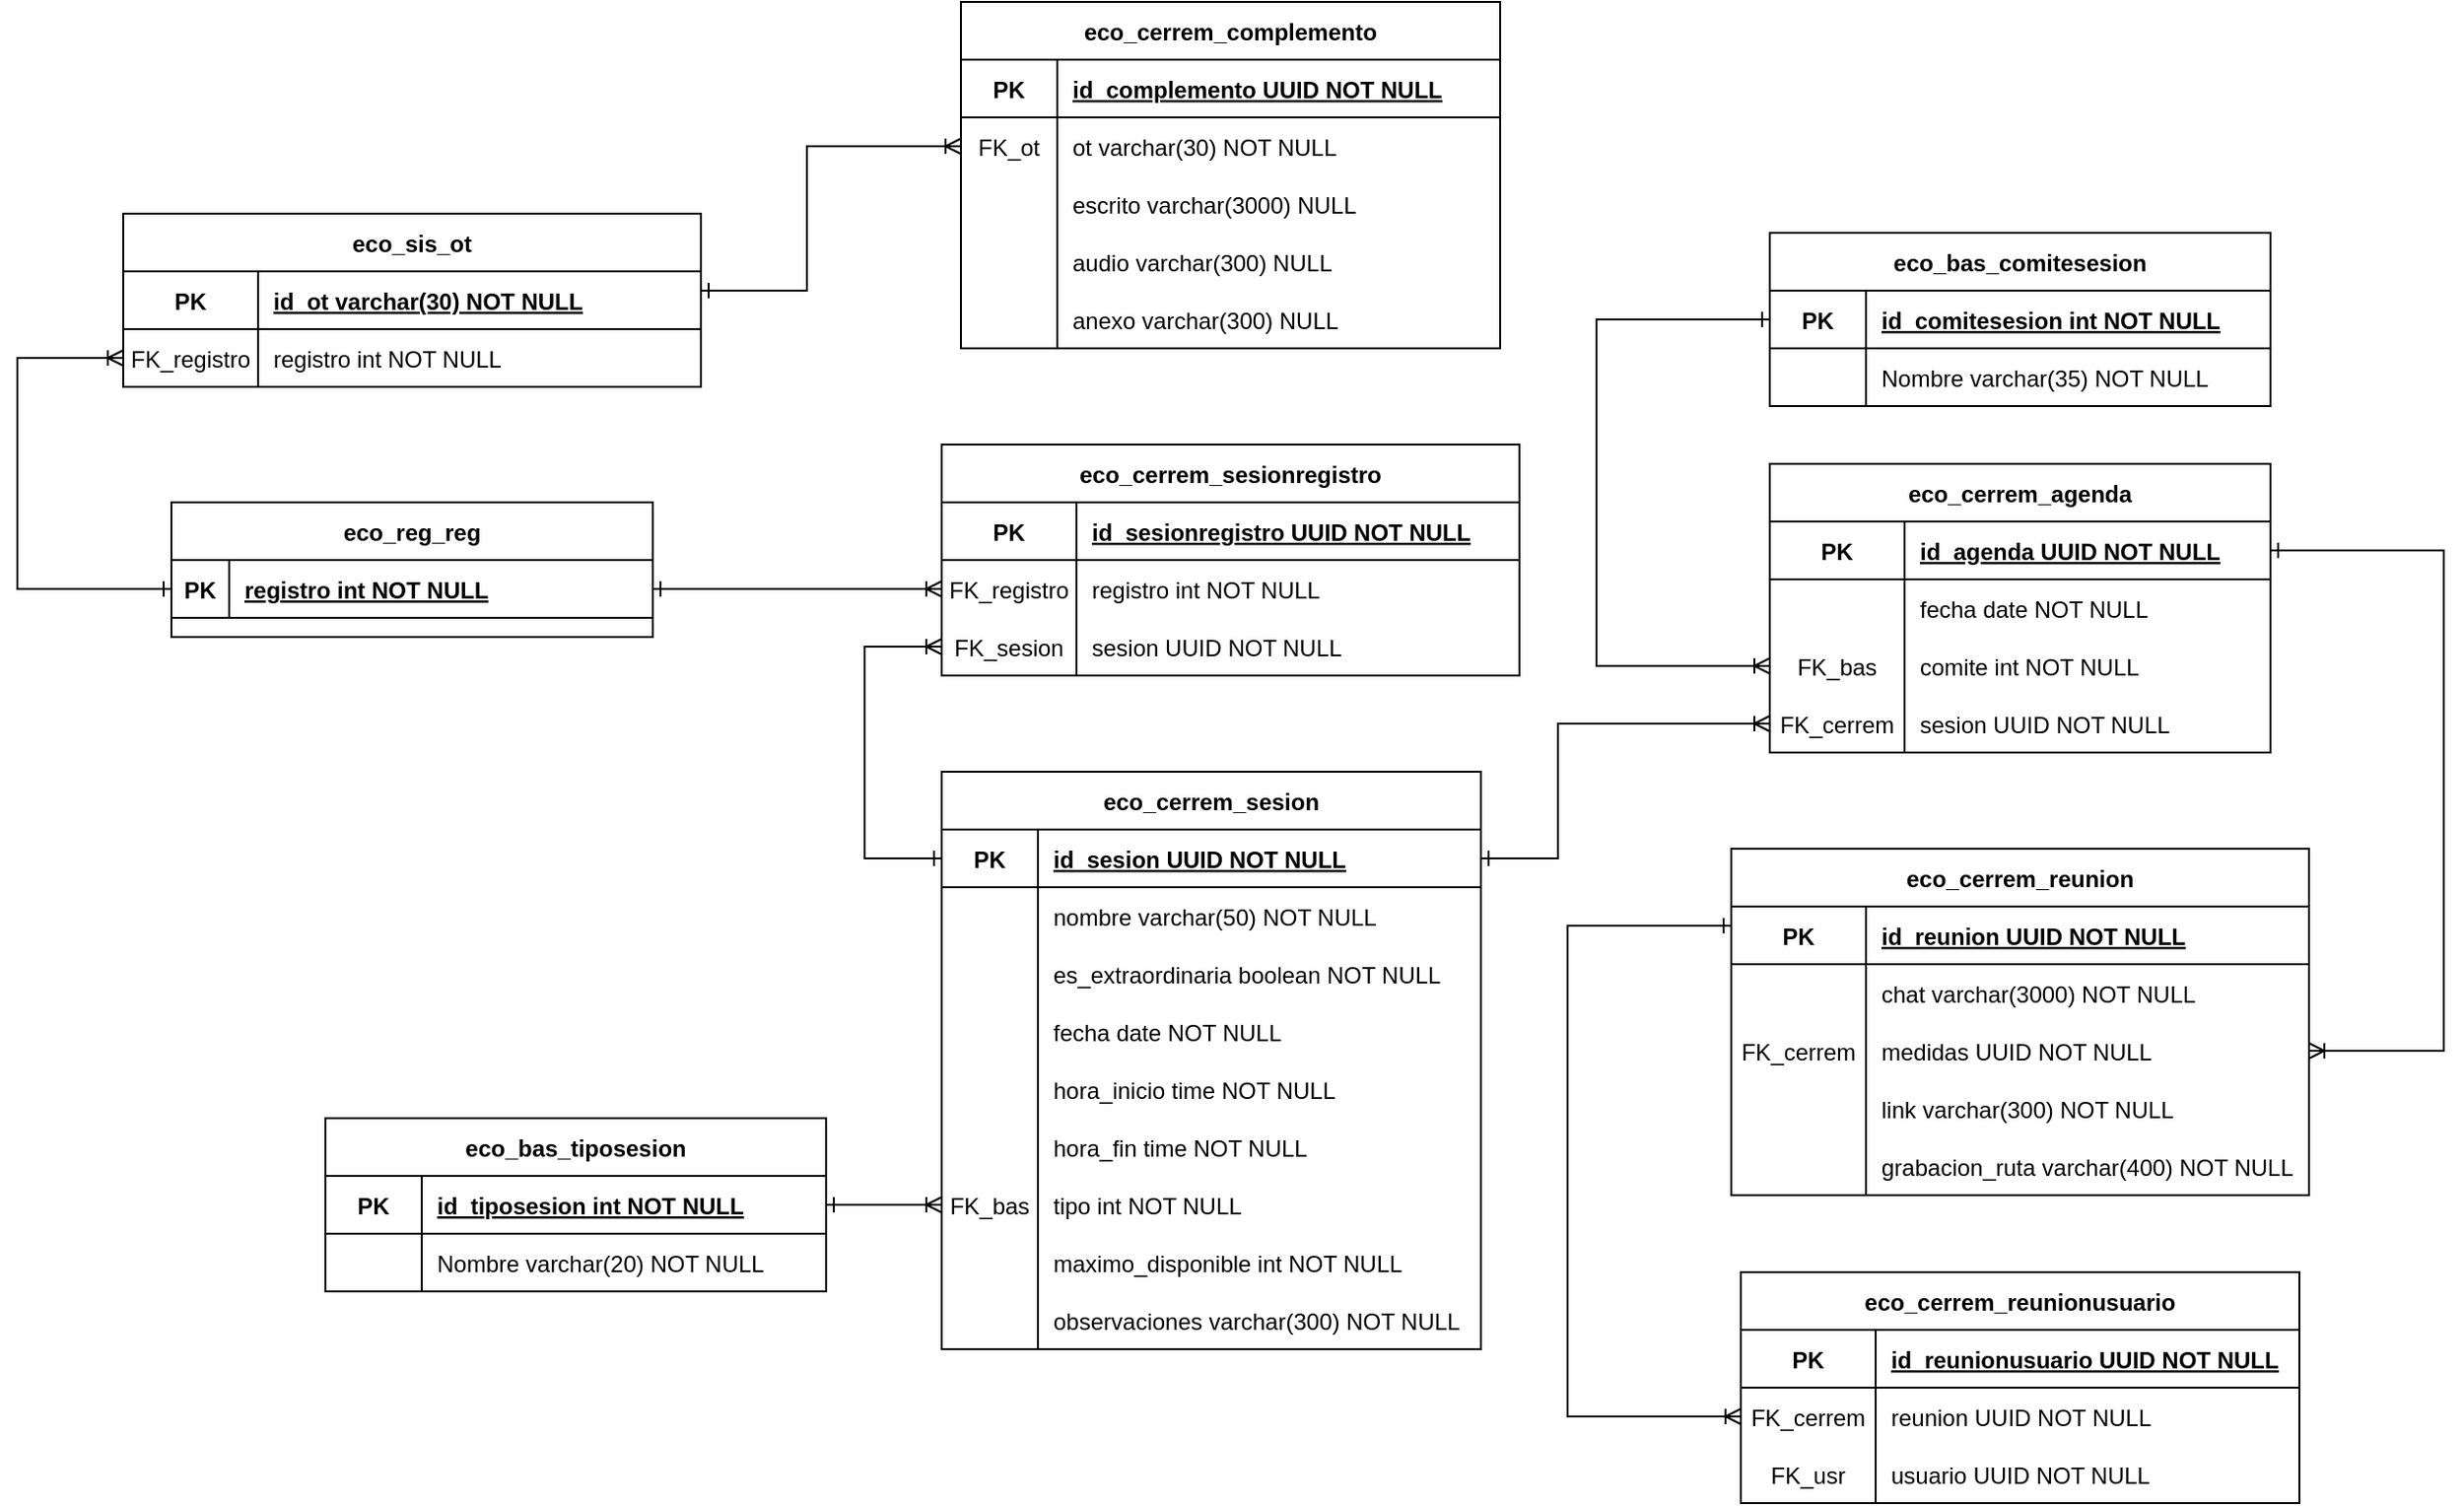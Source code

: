 <mxfile version="26.1.1">
  <diagram id="R2lEEEUBdFMjLlhIrx00" name="Page-1">
    <mxGraphModel dx="2784" dy="1462" grid="1" gridSize="10" guides="1" tooltips="1" connect="1" arrows="1" fold="1" page="1" pageScale="1" pageWidth="2500" pageHeight="2500" math="0" shadow="0" extFonts="Permanent Marker^https://fonts.googleapis.com/css?family=Permanent+Marker">
      <root>
        <mxCell id="0" />
        <mxCell id="1" parent="0" />
        <mxCell id="C-vyLk0tnHw3VtMMgP7b-2" value="eco_cerrem_sesionregistro" style="shape=table;startSize=30;container=1;collapsible=1;childLayout=tableLayout;fixedRows=1;rowLines=0;fontStyle=1;align=center;resizeLast=1;" parent="1" vertex="1">
          <mxGeometry x="1170" y="520" width="300" height="120" as="geometry" />
        </mxCell>
        <mxCell id="C-vyLk0tnHw3VtMMgP7b-3" value="" style="shape=partialRectangle;collapsible=0;dropTarget=0;pointerEvents=0;fillColor=none;points=[[0,0.5],[1,0.5]];portConstraint=eastwest;top=0;left=0;right=0;bottom=1;" parent="C-vyLk0tnHw3VtMMgP7b-2" vertex="1">
          <mxGeometry y="30" width="300" height="30" as="geometry" />
        </mxCell>
        <mxCell id="C-vyLk0tnHw3VtMMgP7b-4" value="PK" style="shape=partialRectangle;overflow=hidden;connectable=0;fillColor=none;top=0;left=0;bottom=0;right=0;fontStyle=1;" parent="C-vyLk0tnHw3VtMMgP7b-3" vertex="1">
          <mxGeometry width="70" height="30" as="geometry">
            <mxRectangle width="70" height="30" as="alternateBounds" />
          </mxGeometry>
        </mxCell>
        <mxCell id="C-vyLk0tnHw3VtMMgP7b-5" value="id_sesionregistro UUID NOT NULL " style="shape=partialRectangle;overflow=hidden;connectable=0;fillColor=none;top=0;left=0;bottom=0;right=0;align=left;spacingLeft=6;fontStyle=5;" parent="C-vyLk0tnHw3VtMMgP7b-3" vertex="1">
          <mxGeometry x="70" width="230" height="30" as="geometry">
            <mxRectangle width="230" height="30" as="alternateBounds" />
          </mxGeometry>
        </mxCell>
        <mxCell id="C-vyLk0tnHw3VtMMgP7b-6" value="" style="shape=partialRectangle;collapsible=0;dropTarget=0;pointerEvents=0;fillColor=none;points=[[0,0.5],[1,0.5]];portConstraint=eastwest;top=0;left=0;right=0;bottom=0;" parent="C-vyLk0tnHw3VtMMgP7b-2" vertex="1">
          <mxGeometry y="60" width="300" height="30" as="geometry" />
        </mxCell>
        <mxCell id="C-vyLk0tnHw3VtMMgP7b-7" value="FK_registro" style="shape=partialRectangle;overflow=hidden;connectable=0;fillColor=none;top=0;left=0;bottom=0;right=0;" parent="C-vyLk0tnHw3VtMMgP7b-6" vertex="1">
          <mxGeometry width="70" height="30" as="geometry">
            <mxRectangle width="70" height="30" as="alternateBounds" />
          </mxGeometry>
        </mxCell>
        <mxCell id="C-vyLk0tnHw3VtMMgP7b-8" value="registro int NOT NULL" style="shape=partialRectangle;overflow=hidden;connectable=0;fillColor=none;top=0;left=0;bottom=0;right=0;align=left;spacingLeft=6;" parent="C-vyLk0tnHw3VtMMgP7b-6" vertex="1">
          <mxGeometry x="70" width="230" height="30" as="geometry">
            <mxRectangle width="230" height="30" as="alternateBounds" />
          </mxGeometry>
        </mxCell>
        <mxCell id="C-vyLk0tnHw3VtMMgP7b-9" value="" style="shape=partialRectangle;collapsible=0;dropTarget=0;pointerEvents=0;fillColor=none;points=[[0,0.5],[1,0.5]];portConstraint=eastwest;top=0;left=0;right=0;bottom=0;" parent="C-vyLk0tnHw3VtMMgP7b-2" vertex="1">
          <mxGeometry y="90" width="300" height="30" as="geometry" />
        </mxCell>
        <mxCell id="C-vyLk0tnHw3VtMMgP7b-10" value="FK_sesion" style="shape=partialRectangle;overflow=hidden;connectable=0;fillColor=none;top=0;left=0;bottom=0;right=0;" parent="C-vyLk0tnHw3VtMMgP7b-9" vertex="1">
          <mxGeometry width="70" height="30" as="geometry">
            <mxRectangle width="70" height="30" as="alternateBounds" />
          </mxGeometry>
        </mxCell>
        <mxCell id="C-vyLk0tnHw3VtMMgP7b-11" value="sesion UUID NOT NULL" style="shape=partialRectangle;overflow=hidden;connectable=0;fillColor=none;top=0;left=0;bottom=0;right=0;align=left;spacingLeft=6;" parent="C-vyLk0tnHw3VtMMgP7b-9" vertex="1">
          <mxGeometry x="70" width="230" height="30" as="geometry">
            <mxRectangle width="230" height="30" as="alternateBounds" />
          </mxGeometry>
        </mxCell>
        <mxCell id="C-vyLk0tnHw3VtMMgP7b-13" value="eco_cerrem_sesion" style="shape=table;startSize=30;container=1;collapsible=1;childLayout=tableLayout;fixedRows=1;rowLines=0;fontStyle=1;align=center;resizeLast=1;" parent="1" vertex="1">
          <mxGeometry x="1170" y="690" width="280" height="300" as="geometry" />
        </mxCell>
        <mxCell id="C-vyLk0tnHw3VtMMgP7b-14" value="" style="shape=partialRectangle;collapsible=0;dropTarget=0;pointerEvents=0;fillColor=none;points=[[0,0.5],[1,0.5]];portConstraint=eastwest;top=0;left=0;right=0;bottom=1;" parent="C-vyLk0tnHw3VtMMgP7b-13" vertex="1">
          <mxGeometry y="30" width="280" height="30" as="geometry" />
        </mxCell>
        <mxCell id="C-vyLk0tnHw3VtMMgP7b-15" value="PK" style="shape=partialRectangle;overflow=hidden;connectable=0;fillColor=none;top=0;left=0;bottom=0;right=0;fontStyle=1;" parent="C-vyLk0tnHw3VtMMgP7b-14" vertex="1">
          <mxGeometry width="50" height="30" as="geometry">
            <mxRectangle width="50" height="30" as="alternateBounds" />
          </mxGeometry>
        </mxCell>
        <mxCell id="C-vyLk0tnHw3VtMMgP7b-16" value="id_sesion UUID NOT NULL " style="shape=partialRectangle;overflow=hidden;connectable=0;fillColor=none;top=0;left=0;bottom=0;right=0;align=left;spacingLeft=6;fontStyle=5;" parent="C-vyLk0tnHw3VtMMgP7b-14" vertex="1">
          <mxGeometry x="50" width="230" height="30" as="geometry">
            <mxRectangle width="230" height="30" as="alternateBounds" />
          </mxGeometry>
        </mxCell>
        <mxCell id="C-vyLk0tnHw3VtMMgP7b-17" value="" style="shape=partialRectangle;collapsible=0;dropTarget=0;pointerEvents=0;fillColor=none;points=[[0,0.5],[1,0.5]];portConstraint=eastwest;top=0;left=0;right=0;bottom=0;" parent="C-vyLk0tnHw3VtMMgP7b-13" vertex="1">
          <mxGeometry y="60" width="280" height="30" as="geometry" />
        </mxCell>
        <mxCell id="C-vyLk0tnHw3VtMMgP7b-18" value="" style="shape=partialRectangle;overflow=hidden;connectable=0;fillColor=none;top=0;left=0;bottom=0;right=0;" parent="C-vyLk0tnHw3VtMMgP7b-17" vertex="1">
          <mxGeometry width="50" height="30" as="geometry">
            <mxRectangle width="50" height="30" as="alternateBounds" />
          </mxGeometry>
        </mxCell>
        <mxCell id="C-vyLk0tnHw3VtMMgP7b-19" value="nombre varchar(50) NOT NULL" style="shape=partialRectangle;overflow=hidden;connectable=0;fillColor=none;top=0;left=0;bottom=0;right=0;align=left;spacingLeft=6;" parent="C-vyLk0tnHw3VtMMgP7b-17" vertex="1">
          <mxGeometry x="50" width="230" height="30" as="geometry">
            <mxRectangle width="230" height="30" as="alternateBounds" />
          </mxGeometry>
        </mxCell>
        <mxCell id="C-vyLk0tnHw3VtMMgP7b-20" value="" style="shape=partialRectangle;collapsible=0;dropTarget=0;pointerEvents=0;fillColor=none;points=[[0,0.5],[1,0.5]];portConstraint=eastwest;top=0;left=0;right=0;bottom=0;" parent="C-vyLk0tnHw3VtMMgP7b-13" vertex="1">
          <mxGeometry y="90" width="280" height="30" as="geometry" />
        </mxCell>
        <mxCell id="C-vyLk0tnHw3VtMMgP7b-21" value="" style="shape=partialRectangle;overflow=hidden;connectable=0;fillColor=none;top=0;left=0;bottom=0;right=0;" parent="C-vyLk0tnHw3VtMMgP7b-20" vertex="1">
          <mxGeometry width="50" height="30" as="geometry">
            <mxRectangle width="50" height="30" as="alternateBounds" />
          </mxGeometry>
        </mxCell>
        <mxCell id="C-vyLk0tnHw3VtMMgP7b-22" value="es_extraordinaria boolean NOT NULL" style="shape=partialRectangle;overflow=hidden;connectable=0;fillColor=none;top=0;left=0;bottom=0;right=0;align=left;spacingLeft=6;" parent="C-vyLk0tnHw3VtMMgP7b-20" vertex="1">
          <mxGeometry x="50" width="230" height="30" as="geometry">
            <mxRectangle width="230" height="30" as="alternateBounds" />
          </mxGeometry>
        </mxCell>
        <mxCell id="lLnihRqej7O0vPs2el5Y-6" value="" style="shape=partialRectangle;collapsible=0;dropTarget=0;pointerEvents=0;fillColor=none;points=[[0,0.5],[1,0.5]];portConstraint=eastwest;top=0;left=0;right=0;bottom=0;" parent="C-vyLk0tnHw3VtMMgP7b-13" vertex="1">
          <mxGeometry y="120" width="280" height="30" as="geometry" />
        </mxCell>
        <mxCell id="lLnihRqej7O0vPs2el5Y-7" value="" style="shape=partialRectangle;overflow=hidden;connectable=0;fillColor=none;top=0;left=0;bottom=0;right=0;" parent="lLnihRqej7O0vPs2el5Y-6" vertex="1">
          <mxGeometry width="50" height="30" as="geometry">
            <mxRectangle width="50" height="30" as="alternateBounds" />
          </mxGeometry>
        </mxCell>
        <mxCell id="lLnihRqej7O0vPs2el5Y-8" value="fecha date NOT NULL" style="shape=partialRectangle;overflow=hidden;connectable=0;fillColor=none;top=0;left=0;bottom=0;right=0;align=left;spacingLeft=6;" parent="lLnihRqej7O0vPs2el5Y-6" vertex="1">
          <mxGeometry x="50" width="230" height="30" as="geometry">
            <mxRectangle width="230" height="30" as="alternateBounds" />
          </mxGeometry>
        </mxCell>
        <mxCell id="lLnihRqej7O0vPs2el5Y-9" value="" style="shape=partialRectangle;collapsible=0;dropTarget=0;pointerEvents=0;fillColor=none;points=[[0,0.5],[1,0.5]];portConstraint=eastwest;top=0;left=0;right=0;bottom=0;" parent="C-vyLk0tnHw3VtMMgP7b-13" vertex="1">
          <mxGeometry y="150" width="280" height="30" as="geometry" />
        </mxCell>
        <mxCell id="lLnihRqej7O0vPs2el5Y-10" value="" style="shape=partialRectangle;overflow=hidden;connectable=0;fillColor=none;top=0;left=0;bottom=0;right=0;" parent="lLnihRqej7O0vPs2el5Y-9" vertex="1">
          <mxGeometry width="50" height="30" as="geometry">
            <mxRectangle width="50" height="30" as="alternateBounds" />
          </mxGeometry>
        </mxCell>
        <mxCell id="lLnihRqej7O0vPs2el5Y-11" value="hora_inicio time NOT NULL" style="shape=partialRectangle;overflow=hidden;connectable=0;fillColor=none;top=0;left=0;bottom=0;right=0;align=left;spacingLeft=6;" parent="lLnihRqej7O0vPs2el5Y-9" vertex="1">
          <mxGeometry x="50" width="230" height="30" as="geometry">
            <mxRectangle width="230" height="30" as="alternateBounds" />
          </mxGeometry>
        </mxCell>
        <mxCell id="lLnihRqej7O0vPs2el5Y-12" value="" style="shape=partialRectangle;collapsible=0;dropTarget=0;pointerEvents=0;fillColor=none;points=[[0,0.5],[1,0.5]];portConstraint=eastwest;top=0;left=0;right=0;bottom=0;" parent="C-vyLk0tnHw3VtMMgP7b-13" vertex="1">
          <mxGeometry y="180" width="280" height="30" as="geometry" />
        </mxCell>
        <mxCell id="lLnihRqej7O0vPs2el5Y-13" value="" style="shape=partialRectangle;overflow=hidden;connectable=0;fillColor=none;top=0;left=0;bottom=0;right=0;" parent="lLnihRqej7O0vPs2el5Y-12" vertex="1">
          <mxGeometry width="50" height="30" as="geometry">
            <mxRectangle width="50" height="30" as="alternateBounds" />
          </mxGeometry>
        </mxCell>
        <mxCell id="lLnihRqej7O0vPs2el5Y-14" value="hora_fin time NOT NULL" style="shape=partialRectangle;overflow=hidden;connectable=0;fillColor=none;top=0;left=0;bottom=0;right=0;align=left;spacingLeft=6;" parent="lLnihRqej7O0vPs2el5Y-12" vertex="1">
          <mxGeometry x="50" width="230" height="30" as="geometry">
            <mxRectangle width="230" height="30" as="alternateBounds" />
          </mxGeometry>
        </mxCell>
        <mxCell id="lLnihRqej7O0vPs2el5Y-18" value="" style="shape=partialRectangle;collapsible=0;dropTarget=0;pointerEvents=0;fillColor=none;points=[[0,0.5],[1,0.5]];portConstraint=eastwest;top=0;left=0;right=0;bottom=0;" parent="C-vyLk0tnHw3VtMMgP7b-13" vertex="1">
          <mxGeometry y="210" width="280" height="30" as="geometry" />
        </mxCell>
        <mxCell id="lLnihRqej7O0vPs2el5Y-19" value="FK_bas" style="shape=partialRectangle;overflow=hidden;connectable=0;fillColor=none;top=0;left=0;bottom=0;right=0;" parent="lLnihRqej7O0vPs2el5Y-18" vertex="1">
          <mxGeometry width="50" height="30" as="geometry">
            <mxRectangle width="50" height="30" as="alternateBounds" />
          </mxGeometry>
        </mxCell>
        <mxCell id="lLnihRqej7O0vPs2el5Y-20" value="tipo int NOT NULL" style="shape=partialRectangle;overflow=hidden;connectable=0;fillColor=none;top=0;left=0;bottom=0;right=0;align=left;spacingLeft=6;" parent="lLnihRqej7O0vPs2el5Y-18" vertex="1">
          <mxGeometry x="50" width="230" height="30" as="geometry">
            <mxRectangle width="230" height="30" as="alternateBounds" />
          </mxGeometry>
        </mxCell>
        <mxCell id="lLnihRqej7O0vPs2el5Y-21" value="" style="shape=partialRectangle;collapsible=0;dropTarget=0;pointerEvents=0;fillColor=none;points=[[0,0.5],[1,0.5]];portConstraint=eastwest;top=0;left=0;right=0;bottom=0;" parent="C-vyLk0tnHw3VtMMgP7b-13" vertex="1">
          <mxGeometry y="240" width="280" height="30" as="geometry" />
        </mxCell>
        <mxCell id="lLnihRqej7O0vPs2el5Y-22" value="" style="shape=partialRectangle;overflow=hidden;connectable=0;fillColor=none;top=0;left=0;bottom=0;right=0;" parent="lLnihRqej7O0vPs2el5Y-21" vertex="1">
          <mxGeometry width="50" height="30" as="geometry">
            <mxRectangle width="50" height="30" as="alternateBounds" />
          </mxGeometry>
        </mxCell>
        <mxCell id="lLnihRqej7O0vPs2el5Y-23" value="maximo_disponible int NOT NULL" style="shape=partialRectangle;overflow=hidden;connectable=0;fillColor=none;top=0;left=0;bottom=0;right=0;align=left;spacingLeft=6;" parent="lLnihRqej7O0vPs2el5Y-21" vertex="1">
          <mxGeometry x="50" width="230" height="30" as="geometry">
            <mxRectangle width="230" height="30" as="alternateBounds" />
          </mxGeometry>
        </mxCell>
        <mxCell id="lLnihRqej7O0vPs2el5Y-24" value="" style="shape=partialRectangle;collapsible=0;dropTarget=0;pointerEvents=0;fillColor=none;points=[[0,0.5],[1,0.5]];portConstraint=eastwest;top=0;left=0;right=0;bottom=0;" parent="C-vyLk0tnHw3VtMMgP7b-13" vertex="1">
          <mxGeometry y="270" width="280" height="30" as="geometry" />
        </mxCell>
        <mxCell id="lLnihRqej7O0vPs2el5Y-25" value="" style="shape=partialRectangle;overflow=hidden;connectable=0;fillColor=none;top=0;left=0;bottom=0;right=0;" parent="lLnihRqej7O0vPs2el5Y-24" vertex="1">
          <mxGeometry width="50" height="30" as="geometry">
            <mxRectangle width="50" height="30" as="alternateBounds" />
          </mxGeometry>
        </mxCell>
        <mxCell id="lLnihRqej7O0vPs2el5Y-26" value="observaciones varchar(300) NOT NULL" style="shape=partialRectangle;overflow=hidden;connectable=0;fillColor=none;top=0;left=0;bottom=0;right=0;align=left;spacingLeft=6;" parent="lLnihRqej7O0vPs2el5Y-24" vertex="1">
          <mxGeometry x="50" width="230" height="30" as="geometry">
            <mxRectangle width="230" height="30" as="alternateBounds" />
          </mxGeometry>
        </mxCell>
        <mxCell id="C-vyLk0tnHw3VtMMgP7b-23" value="eco_reg_reg" style="shape=table;startSize=30;container=1;collapsible=1;childLayout=tableLayout;fixedRows=1;rowLines=0;fontStyle=1;align=center;resizeLast=1;" parent="1" vertex="1">
          <mxGeometry x="770" y="550" width="250" height="70" as="geometry" />
        </mxCell>
        <mxCell id="C-vyLk0tnHw3VtMMgP7b-24" value="" style="shape=partialRectangle;collapsible=0;dropTarget=0;pointerEvents=0;fillColor=none;points=[[0,0.5],[1,0.5]];portConstraint=eastwest;top=0;left=0;right=0;bottom=1;" parent="C-vyLk0tnHw3VtMMgP7b-23" vertex="1">
          <mxGeometry y="30" width="250" height="30" as="geometry" />
        </mxCell>
        <mxCell id="C-vyLk0tnHw3VtMMgP7b-25" value="PK" style="shape=partialRectangle;overflow=hidden;connectable=0;fillColor=none;top=0;left=0;bottom=0;right=0;fontStyle=1;" parent="C-vyLk0tnHw3VtMMgP7b-24" vertex="1">
          <mxGeometry width="30" height="30" as="geometry">
            <mxRectangle width="30" height="30" as="alternateBounds" />
          </mxGeometry>
        </mxCell>
        <mxCell id="C-vyLk0tnHw3VtMMgP7b-26" value="registro int NOT NULL " style="shape=partialRectangle;overflow=hidden;connectable=0;fillColor=none;top=0;left=0;bottom=0;right=0;align=left;spacingLeft=6;fontStyle=5;" parent="C-vyLk0tnHw3VtMMgP7b-24" vertex="1">
          <mxGeometry x="30" width="220" height="30" as="geometry">
            <mxRectangle width="220" height="30" as="alternateBounds" />
          </mxGeometry>
        </mxCell>
        <mxCell id="lLnihRqej7O0vPs2el5Y-1" style="rounded=0;orthogonalLoop=1;jettySize=auto;html=1;exitX=1;exitY=0.5;exitDx=0;exitDy=0;endArrow=ERoneToMany;endFill=0;startArrow=ERone;startFill=0;edgeStyle=orthogonalEdgeStyle;elbow=vertical;" parent="1" source="C-vyLk0tnHw3VtMMgP7b-24" target="C-vyLk0tnHw3VtMMgP7b-6" edge="1">
          <mxGeometry relative="1" as="geometry" />
        </mxCell>
        <mxCell id="lLnihRqej7O0vPs2el5Y-5" style="rounded=0;orthogonalLoop=1;jettySize=auto;html=1;endArrow=ERoneToMany;endFill=0;startArrow=ERone;startFill=0;edgeStyle=orthogonalEdgeStyle;elbow=vertical;" parent="1" source="C-vyLk0tnHw3VtMMgP7b-14" target="C-vyLk0tnHw3VtMMgP7b-9" edge="1">
          <mxGeometry relative="1" as="geometry">
            <mxPoint x="1000" y="680" as="sourcePoint" />
            <mxPoint x="1150" y="660" as="targetPoint" />
            <Array as="points">
              <mxPoint x="1130" y="735" />
              <mxPoint x="1130" y="625" />
            </Array>
          </mxGeometry>
        </mxCell>
        <mxCell id="lLnihRqej7O0vPs2el5Y-27" value="eco_bas_tiposesion" style="shape=table;startSize=30;container=1;collapsible=1;childLayout=tableLayout;fixedRows=1;rowLines=0;fontStyle=1;align=center;resizeLast=1;" parent="1" vertex="1">
          <mxGeometry x="850" y="870" width="260" height="90" as="geometry" />
        </mxCell>
        <mxCell id="lLnihRqej7O0vPs2el5Y-28" value="" style="shape=partialRectangle;collapsible=0;dropTarget=0;pointerEvents=0;fillColor=none;points=[[0,0.5],[1,0.5]];portConstraint=eastwest;top=0;left=0;right=0;bottom=1;" parent="lLnihRqej7O0vPs2el5Y-27" vertex="1">
          <mxGeometry y="30" width="260" height="30" as="geometry" />
        </mxCell>
        <mxCell id="lLnihRqej7O0vPs2el5Y-29" value="PK" style="shape=partialRectangle;overflow=hidden;connectable=0;fillColor=none;top=0;left=0;bottom=0;right=0;fontStyle=1;" parent="lLnihRqej7O0vPs2el5Y-28" vertex="1">
          <mxGeometry width="50" height="30" as="geometry">
            <mxRectangle width="50" height="30" as="alternateBounds" />
          </mxGeometry>
        </mxCell>
        <mxCell id="lLnihRqej7O0vPs2el5Y-30" value="id_tiposesion int NOT NULL " style="shape=partialRectangle;overflow=hidden;connectable=0;fillColor=none;top=0;left=0;bottom=0;right=0;align=left;spacingLeft=6;fontStyle=5;" parent="lLnihRqej7O0vPs2el5Y-28" vertex="1">
          <mxGeometry x="50" width="210" height="30" as="geometry">
            <mxRectangle width="210" height="30" as="alternateBounds" />
          </mxGeometry>
        </mxCell>
        <mxCell id="lLnihRqej7O0vPs2el5Y-31" value="" style="shape=partialRectangle;collapsible=0;dropTarget=0;pointerEvents=0;fillColor=none;points=[[0,0.5],[1,0.5]];portConstraint=eastwest;top=0;left=0;right=0;bottom=0;" parent="lLnihRqej7O0vPs2el5Y-27" vertex="1">
          <mxGeometry y="60" width="260" height="30" as="geometry" />
        </mxCell>
        <mxCell id="lLnihRqej7O0vPs2el5Y-32" value="" style="shape=partialRectangle;overflow=hidden;connectable=0;fillColor=none;top=0;left=0;bottom=0;right=0;" parent="lLnihRqej7O0vPs2el5Y-31" vertex="1">
          <mxGeometry width="50" height="30" as="geometry">
            <mxRectangle width="50" height="30" as="alternateBounds" />
          </mxGeometry>
        </mxCell>
        <mxCell id="lLnihRqej7O0vPs2el5Y-33" value="Nombre varchar(20) NOT NULL" style="shape=partialRectangle;overflow=hidden;connectable=0;fillColor=none;top=0;left=0;bottom=0;right=0;align=left;spacingLeft=6;" parent="lLnihRqej7O0vPs2el5Y-31" vertex="1">
          <mxGeometry x="50" width="210" height="30" as="geometry">
            <mxRectangle width="210" height="30" as="alternateBounds" />
          </mxGeometry>
        </mxCell>
        <mxCell id="lLnihRqej7O0vPs2el5Y-37" style="rounded=0;orthogonalLoop=1;jettySize=auto;html=1;endArrow=ERoneToMany;endFill=0;startArrow=ERone;startFill=0;edgeStyle=orthogonalEdgeStyle;elbow=vertical;" parent="1" source="lLnihRqej7O0vPs2el5Y-28" target="lLnihRqej7O0vPs2el5Y-18" edge="1">
          <mxGeometry relative="1" as="geometry">
            <mxPoint x="1000" y="780" as="sourcePoint" />
            <mxPoint x="1160" y="690" as="targetPoint" />
          </mxGeometry>
        </mxCell>
        <mxCell id="lLnihRqej7O0vPs2el5Y-41" value="eco_bas_comitesesion" style="shape=table;startSize=30;container=1;collapsible=1;childLayout=tableLayout;fixedRows=1;rowLines=0;fontStyle=1;align=center;resizeLast=1;" parent="1" vertex="1">
          <mxGeometry x="1600" y="410" width="260" height="90" as="geometry" />
        </mxCell>
        <mxCell id="lLnihRqej7O0vPs2el5Y-42" value="" style="shape=partialRectangle;collapsible=0;dropTarget=0;pointerEvents=0;fillColor=none;points=[[0,0.5],[1,0.5]];portConstraint=eastwest;top=0;left=0;right=0;bottom=1;" parent="lLnihRqej7O0vPs2el5Y-41" vertex="1">
          <mxGeometry y="30" width="260" height="30" as="geometry" />
        </mxCell>
        <mxCell id="lLnihRqej7O0vPs2el5Y-43" value="PK" style="shape=partialRectangle;overflow=hidden;connectable=0;fillColor=none;top=0;left=0;bottom=0;right=0;fontStyle=1;" parent="lLnihRqej7O0vPs2el5Y-42" vertex="1">
          <mxGeometry width="50" height="30" as="geometry">
            <mxRectangle width="50" height="30" as="alternateBounds" />
          </mxGeometry>
        </mxCell>
        <mxCell id="lLnihRqej7O0vPs2el5Y-44" value="id_comitesesion int NOT NULL " style="shape=partialRectangle;overflow=hidden;connectable=0;fillColor=none;top=0;left=0;bottom=0;right=0;align=left;spacingLeft=6;fontStyle=5;" parent="lLnihRqej7O0vPs2el5Y-42" vertex="1">
          <mxGeometry x="50" width="210" height="30" as="geometry">
            <mxRectangle width="210" height="30" as="alternateBounds" />
          </mxGeometry>
        </mxCell>
        <mxCell id="lLnihRqej7O0vPs2el5Y-45" value="" style="shape=partialRectangle;collapsible=0;dropTarget=0;pointerEvents=0;fillColor=none;points=[[0,0.5],[1,0.5]];portConstraint=eastwest;top=0;left=0;right=0;bottom=0;" parent="lLnihRqej7O0vPs2el5Y-41" vertex="1">
          <mxGeometry y="60" width="260" height="30" as="geometry" />
        </mxCell>
        <mxCell id="lLnihRqej7O0vPs2el5Y-46" value="" style="shape=partialRectangle;overflow=hidden;connectable=0;fillColor=none;top=0;left=0;bottom=0;right=0;" parent="lLnihRqej7O0vPs2el5Y-45" vertex="1">
          <mxGeometry width="50" height="30" as="geometry">
            <mxRectangle width="50" height="30" as="alternateBounds" />
          </mxGeometry>
        </mxCell>
        <mxCell id="lLnihRqej7O0vPs2el5Y-47" value="Nombre varchar(35) NOT NULL" style="shape=partialRectangle;overflow=hidden;connectable=0;fillColor=none;top=0;left=0;bottom=0;right=0;align=left;spacingLeft=6;" parent="lLnihRqej7O0vPs2el5Y-45" vertex="1">
          <mxGeometry x="50" width="210" height="30" as="geometry">
            <mxRectangle width="210" height="30" as="alternateBounds" />
          </mxGeometry>
        </mxCell>
        <mxCell id="lLnihRqej7O0vPs2el5Y-48" style="rounded=0;orthogonalLoop=1;jettySize=auto;html=1;endArrow=ERoneToMany;endFill=0;startArrow=ERone;startFill=0;edgeStyle=orthogonalEdgeStyle;elbow=vertical;" parent="1" source="lLnihRqej7O0vPs2el5Y-42" target="lLnihRqej7O0vPs2el5Y-56" edge="1">
          <mxGeometry relative="1" as="geometry">
            <mxPoint x="1030" y="1000" as="sourcePoint" />
            <mxPoint x="1130" y="1005" as="targetPoint" />
            <Array as="points">
              <mxPoint x="1510" y="455" />
              <mxPoint x="1510" y="635" />
            </Array>
          </mxGeometry>
        </mxCell>
        <mxCell id="lLnihRqej7O0vPs2el5Y-49" value="eco_cerrem_agenda" style="shape=table;startSize=30;container=1;collapsible=1;childLayout=tableLayout;fixedRows=1;rowLines=0;fontStyle=1;align=center;resizeLast=1;" parent="1" vertex="1">
          <mxGeometry x="1600" y="530" width="260" height="150" as="geometry" />
        </mxCell>
        <mxCell id="lLnihRqej7O0vPs2el5Y-50" value="" style="shape=partialRectangle;collapsible=0;dropTarget=0;pointerEvents=0;fillColor=none;points=[[0,0.5],[1,0.5]];portConstraint=eastwest;top=0;left=0;right=0;bottom=1;" parent="lLnihRqej7O0vPs2el5Y-49" vertex="1">
          <mxGeometry y="30" width="260" height="30" as="geometry" />
        </mxCell>
        <mxCell id="lLnihRqej7O0vPs2el5Y-51" value="PK" style="shape=partialRectangle;overflow=hidden;connectable=0;fillColor=none;top=0;left=0;bottom=0;right=0;fontStyle=1;" parent="lLnihRqej7O0vPs2el5Y-50" vertex="1">
          <mxGeometry width="70" height="30" as="geometry">
            <mxRectangle width="70" height="30" as="alternateBounds" />
          </mxGeometry>
        </mxCell>
        <mxCell id="lLnihRqej7O0vPs2el5Y-52" value="id_agenda UUID NOT NULL " style="shape=partialRectangle;overflow=hidden;connectable=0;fillColor=none;top=0;left=0;bottom=0;right=0;align=left;spacingLeft=6;fontStyle=5;" parent="lLnihRqej7O0vPs2el5Y-50" vertex="1">
          <mxGeometry x="70" width="190" height="30" as="geometry">
            <mxRectangle width="190" height="30" as="alternateBounds" />
          </mxGeometry>
        </mxCell>
        <mxCell id="lLnihRqej7O0vPs2el5Y-53" value="" style="shape=partialRectangle;collapsible=0;dropTarget=0;pointerEvents=0;fillColor=none;points=[[0,0.5],[1,0.5]];portConstraint=eastwest;top=0;left=0;right=0;bottom=0;" parent="lLnihRqej7O0vPs2el5Y-49" vertex="1">
          <mxGeometry y="60" width="260" height="30" as="geometry" />
        </mxCell>
        <mxCell id="lLnihRqej7O0vPs2el5Y-54" value="" style="shape=partialRectangle;overflow=hidden;connectable=0;fillColor=none;top=0;left=0;bottom=0;right=0;" parent="lLnihRqej7O0vPs2el5Y-53" vertex="1">
          <mxGeometry width="70" height="30" as="geometry">
            <mxRectangle width="70" height="30" as="alternateBounds" />
          </mxGeometry>
        </mxCell>
        <mxCell id="lLnihRqej7O0vPs2el5Y-55" value="fecha date NOT NULL" style="shape=partialRectangle;overflow=hidden;connectable=0;fillColor=none;top=0;left=0;bottom=0;right=0;align=left;spacingLeft=6;" parent="lLnihRqej7O0vPs2el5Y-53" vertex="1">
          <mxGeometry x="70" width="190" height="30" as="geometry">
            <mxRectangle width="190" height="30" as="alternateBounds" />
          </mxGeometry>
        </mxCell>
        <mxCell id="lLnihRqej7O0vPs2el5Y-56" value="" style="shape=partialRectangle;collapsible=0;dropTarget=0;pointerEvents=0;fillColor=none;points=[[0,0.5],[1,0.5]];portConstraint=eastwest;top=0;left=0;right=0;bottom=0;" parent="lLnihRqej7O0vPs2el5Y-49" vertex="1">
          <mxGeometry y="90" width="260" height="30" as="geometry" />
        </mxCell>
        <mxCell id="lLnihRqej7O0vPs2el5Y-57" value="FK_bas" style="shape=partialRectangle;overflow=hidden;connectable=0;fillColor=none;top=0;left=0;bottom=0;right=0;" parent="lLnihRqej7O0vPs2el5Y-56" vertex="1">
          <mxGeometry width="70" height="30" as="geometry">
            <mxRectangle width="70" height="30" as="alternateBounds" />
          </mxGeometry>
        </mxCell>
        <mxCell id="lLnihRqej7O0vPs2el5Y-58" value="comite int NOT NULL" style="shape=partialRectangle;overflow=hidden;connectable=0;fillColor=none;top=0;left=0;bottom=0;right=0;align=left;spacingLeft=6;" parent="lLnihRqej7O0vPs2el5Y-56" vertex="1">
          <mxGeometry x="70" width="190" height="30" as="geometry">
            <mxRectangle width="190" height="30" as="alternateBounds" />
          </mxGeometry>
        </mxCell>
        <mxCell id="lLnihRqej7O0vPs2el5Y-62" value="" style="shape=partialRectangle;collapsible=0;dropTarget=0;pointerEvents=0;fillColor=none;points=[[0,0.5],[1,0.5]];portConstraint=eastwest;top=0;left=0;right=0;bottom=0;" parent="lLnihRqej7O0vPs2el5Y-49" vertex="1">
          <mxGeometry y="120" width="260" height="30" as="geometry" />
        </mxCell>
        <mxCell id="lLnihRqej7O0vPs2el5Y-63" value="FK_cerrem" style="shape=partialRectangle;overflow=hidden;connectable=0;fillColor=none;top=0;left=0;bottom=0;right=0;" parent="lLnihRqej7O0vPs2el5Y-62" vertex="1">
          <mxGeometry width="70" height="30" as="geometry">
            <mxRectangle width="70" height="30" as="alternateBounds" />
          </mxGeometry>
        </mxCell>
        <mxCell id="lLnihRqej7O0vPs2el5Y-64" value="sesion UUID NOT NULL" style="shape=partialRectangle;overflow=hidden;connectable=0;fillColor=none;top=0;left=0;bottom=0;right=0;align=left;spacingLeft=6;" parent="lLnihRqej7O0vPs2el5Y-62" vertex="1">
          <mxGeometry x="70" width="190" height="30" as="geometry">
            <mxRectangle width="190" height="30" as="alternateBounds" />
          </mxGeometry>
        </mxCell>
        <mxCell id="lLnihRqej7O0vPs2el5Y-65" style="rounded=0;orthogonalLoop=1;jettySize=auto;html=1;endArrow=ERoneToMany;endFill=0;startArrow=ERone;startFill=0;edgeStyle=orthogonalEdgeStyle;elbow=vertical;" parent="1" source="C-vyLk0tnHw3VtMMgP7b-14" target="lLnihRqej7O0vPs2el5Y-62" edge="1">
          <mxGeometry relative="1" as="geometry">
            <mxPoint x="1180" y="745" as="sourcePoint" />
            <mxPoint x="1180" y="635" as="targetPoint" />
            <Array as="points">
              <mxPoint x="1490" y="735" />
              <mxPoint x="1490" y="665" />
            </Array>
          </mxGeometry>
        </mxCell>
        <mxCell id="lLnihRqej7O0vPs2el5Y-66" value="eco_cerrem_reunionusuario" style="shape=table;startSize=30;container=1;collapsible=1;childLayout=tableLayout;fixedRows=1;rowLines=0;fontStyle=1;align=center;resizeLast=1;" parent="1" vertex="1">
          <mxGeometry x="1585" y="950" width="290" height="120" as="geometry" />
        </mxCell>
        <mxCell id="lLnihRqej7O0vPs2el5Y-67" value="" style="shape=partialRectangle;collapsible=0;dropTarget=0;pointerEvents=0;fillColor=none;points=[[0,0.5],[1,0.5]];portConstraint=eastwest;top=0;left=0;right=0;bottom=1;" parent="lLnihRqej7O0vPs2el5Y-66" vertex="1">
          <mxGeometry y="30" width="290" height="30" as="geometry" />
        </mxCell>
        <mxCell id="lLnihRqej7O0vPs2el5Y-68" value="PK" style="shape=partialRectangle;overflow=hidden;connectable=0;fillColor=none;top=0;left=0;bottom=0;right=0;fontStyle=1;" parent="lLnihRqej7O0vPs2el5Y-67" vertex="1">
          <mxGeometry width="70" height="30" as="geometry">
            <mxRectangle width="70" height="30" as="alternateBounds" />
          </mxGeometry>
        </mxCell>
        <mxCell id="lLnihRqej7O0vPs2el5Y-69" value="id_reunionusuario UUID NOT NULL " style="shape=partialRectangle;overflow=hidden;connectable=0;fillColor=none;top=0;left=0;bottom=0;right=0;align=left;spacingLeft=6;fontStyle=5;" parent="lLnihRqej7O0vPs2el5Y-67" vertex="1">
          <mxGeometry x="70" width="220" height="30" as="geometry">
            <mxRectangle width="220" height="30" as="alternateBounds" />
          </mxGeometry>
        </mxCell>
        <mxCell id="lLnihRqej7O0vPs2el5Y-70" value="" style="shape=partialRectangle;collapsible=0;dropTarget=0;pointerEvents=0;fillColor=none;points=[[0,0.5],[1,0.5]];portConstraint=eastwest;top=0;left=0;right=0;bottom=0;" parent="lLnihRqej7O0vPs2el5Y-66" vertex="1">
          <mxGeometry y="60" width="290" height="30" as="geometry" />
        </mxCell>
        <mxCell id="lLnihRqej7O0vPs2el5Y-71" value="FK_cerrem" style="shape=partialRectangle;overflow=hidden;connectable=0;fillColor=none;top=0;left=0;bottom=0;right=0;" parent="lLnihRqej7O0vPs2el5Y-70" vertex="1">
          <mxGeometry width="70" height="30" as="geometry">
            <mxRectangle width="70" height="30" as="alternateBounds" />
          </mxGeometry>
        </mxCell>
        <mxCell id="lLnihRqej7O0vPs2el5Y-72" value="reunion UUID NOT NULL" style="shape=partialRectangle;overflow=hidden;connectable=0;fillColor=none;top=0;left=0;bottom=0;right=0;align=left;spacingLeft=6;" parent="lLnihRqej7O0vPs2el5Y-70" vertex="1">
          <mxGeometry x="70" width="220" height="30" as="geometry">
            <mxRectangle width="220" height="30" as="alternateBounds" />
          </mxGeometry>
        </mxCell>
        <mxCell id="lLnihRqej7O0vPs2el5Y-73" value="" style="shape=partialRectangle;collapsible=0;dropTarget=0;pointerEvents=0;fillColor=none;points=[[0,0.5],[1,0.5]];portConstraint=eastwest;top=0;left=0;right=0;bottom=0;" parent="lLnihRqej7O0vPs2el5Y-66" vertex="1">
          <mxGeometry y="90" width="290" height="30" as="geometry" />
        </mxCell>
        <mxCell id="lLnihRqej7O0vPs2el5Y-74" value="FK_usr" style="shape=partialRectangle;overflow=hidden;connectable=0;fillColor=none;top=0;left=0;bottom=0;right=0;" parent="lLnihRqej7O0vPs2el5Y-73" vertex="1">
          <mxGeometry width="70" height="30" as="geometry">
            <mxRectangle width="70" height="30" as="alternateBounds" />
          </mxGeometry>
        </mxCell>
        <mxCell id="lLnihRqej7O0vPs2el5Y-75" value="usuario UUID NOT NULL" style="shape=partialRectangle;overflow=hidden;connectable=0;fillColor=none;top=0;left=0;bottom=0;right=0;align=left;spacingLeft=6;" parent="lLnihRqej7O0vPs2el5Y-73" vertex="1">
          <mxGeometry x="70" width="220" height="30" as="geometry">
            <mxRectangle width="220" height="30" as="alternateBounds" />
          </mxGeometry>
        </mxCell>
        <mxCell id="lLnihRqej7O0vPs2el5Y-79" value="eco_cerrem_reunion" style="shape=table;startSize=30;container=1;collapsible=1;childLayout=tableLayout;fixedRows=1;rowLines=0;fontStyle=1;align=center;resizeLast=1;" parent="1" vertex="1">
          <mxGeometry x="1580" y="730" width="300" height="180" as="geometry" />
        </mxCell>
        <mxCell id="lLnihRqej7O0vPs2el5Y-80" value="" style="shape=partialRectangle;collapsible=0;dropTarget=0;pointerEvents=0;fillColor=none;points=[[0,0.5],[1,0.5]];portConstraint=eastwest;top=0;left=0;right=0;bottom=1;" parent="lLnihRqej7O0vPs2el5Y-79" vertex="1">
          <mxGeometry y="30" width="300" height="30" as="geometry" />
        </mxCell>
        <mxCell id="lLnihRqej7O0vPs2el5Y-81" value="PK" style="shape=partialRectangle;overflow=hidden;connectable=0;fillColor=none;top=0;left=0;bottom=0;right=0;fontStyle=1;" parent="lLnihRqej7O0vPs2el5Y-80" vertex="1">
          <mxGeometry width="70" height="30" as="geometry">
            <mxRectangle width="70" height="30" as="alternateBounds" />
          </mxGeometry>
        </mxCell>
        <mxCell id="lLnihRqej7O0vPs2el5Y-82" value="id_reunion UUID NOT NULL " style="shape=partialRectangle;overflow=hidden;connectable=0;fillColor=none;top=0;left=0;bottom=0;right=0;align=left;spacingLeft=6;fontStyle=5;" parent="lLnihRqej7O0vPs2el5Y-80" vertex="1">
          <mxGeometry x="70" width="230" height="30" as="geometry">
            <mxRectangle width="230" height="30" as="alternateBounds" />
          </mxGeometry>
        </mxCell>
        <mxCell id="lLnihRqej7O0vPs2el5Y-83" value="" style="shape=partialRectangle;collapsible=0;dropTarget=0;pointerEvents=0;fillColor=none;points=[[0,0.5],[1,0.5]];portConstraint=eastwest;top=0;left=0;right=0;bottom=0;" parent="lLnihRqej7O0vPs2el5Y-79" vertex="1">
          <mxGeometry y="60" width="300" height="30" as="geometry" />
        </mxCell>
        <mxCell id="lLnihRqej7O0vPs2el5Y-84" value="" style="shape=partialRectangle;overflow=hidden;connectable=0;fillColor=none;top=0;left=0;bottom=0;right=0;" parent="lLnihRqej7O0vPs2el5Y-83" vertex="1">
          <mxGeometry width="70" height="30" as="geometry">
            <mxRectangle width="70" height="30" as="alternateBounds" />
          </mxGeometry>
        </mxCell>
        <mxCell id="lLnihRqej7O0vPs2el5Y-85" value="chat varchar(3000) NOT NULL" style="shape=partialRectangle;overflow=hidden;connectable=0;fillColor=none;top=0;left=0;bottom=0;right=0;align=left;spacingLeft=6;" parent="lLnihRqej7O0vPs2el5Y-83" vertex="1">
          <mxGeometry x="70" width="230" height="30" as="geometry">
            <mxRectangle width="230" height="30" as="alternateBounds" />
          </mxGeometry>
        </mxCell>
        <mxCell id="lLnihRqej7O0vPs2el5Y-86" value="" style="shape=partialRectangle;collapsible=0;dropTarget=0;pointerEvents=0;fillColor=none;points=[[0,0.5],[1,0.5]];portConstraint=eastwest;top=0;left=0;right=0;bottom=0;" parent="lLnihRqej7O0vPs2el5Y-79" vertex="1">
          <mxGeometry y="90" width="300" height="30" as="geometry" />
        </mxCell>
        <mxCell id="lLnihRqej7O0vPs2el5Y-87" value="FK_cerrem" style="shape=partialRectangle;overflow=hidden;connectable=0;fillColor=none;top=0;left=0;bottom=0;right=0;" parent="lLnihRqej7O0vPs2el5Y-86" vertex="1">
          <mxGeometry width="70" height="30" as="geometry">
            <mxRectangle width="70" height="30" as="alternateBounds" />
          </mxGeometry>
        </mxCell>
        <mxCell id="lLnihRqej7O0vPs2el5Y-88" value="medidas UUID NOT NULL" style="shape=partialRectangle;overflow=hidden;connectable=0;fillColor=none;top=0;left=0;bottom=0;right=0;align=left;spacingLeft=6;" parent="lLnihRqej7O0vPs2el5Y-86" vertex="1">
          <mxGeometry x="70" width="230" height="30" as="geometry">
            <mxRectangle width="230" height="30" as="alternateBounds" />
          </mxGeometry>
        </mxCell>
        <mxCell id="lLnihRqej7O0vPs2el5Y-89" value="" style="shape=partialRectangle;collapsible=0;dropTarget=0;pointerEvents=0;fillColor=none;points=[[0,0.5],[1,0.5]];portConstraint=eastwest;top=0;left=0;right=0;bottom=0;" parent="lLnihRqej7O0vPs2el5Y-79" vertex="1">
          <mxGeometry y="120" width="300" height="30" as="geometry" />
        </mxCell>
        <mxCell id="lLnihRqej7O0vPs2el5Y-90" value="" style="shape=partialRectangle;overflow=hidden;connectable=0;fillColor=none;top=0;left=0;bottom=0;right=0;" parent="lLnihRqej7O0vPs2el5Y-89" vertex="1">
          <mxGeometry width="70" height="30" as="geometry">
            <mxRectangle width="70" height="30" as="alternateBounds" />
          </mxGeometry>
        </mxCell>
        <mxCell id="lLnihRqej7O0vPs2el5Y-91" value="link varchar(300) NOT NULL" style="shape=partialRectangle;overflow=hidden;connectable=0;fillColor=none;top=0;left=0;bottom=0;right=0;align=left;spacingLeft=6;" parent="lLnihRqej7O0vPs2el5Y-89" vertex="1">
          <mxGeometry x="70" width="230" height="30" as="geometry">
            <mxRectangle width="230" height="30" as="alternateBounds" />
          </mxGeometry>
        </mxCell>
        <mxCell id="lLnihRqej7O0vPs2el5Y-92" value="" style="shape=partialRectangle;collapsible=0;dropTarget=0;pointerEvents=0;fillColor=none;points=[[0,0.5],[1,0.5]];portConstraint=eastwest;top=0;left=0;right=0;bottom=0;" parent="lLnihRqej7O0vPs2el5Y-79" vertex="1">
          <mxGeometry y="150" width="300" height="30" as="geometry" />
        </mxCell>
        <mxCell id="lLnihRqej7O0vPs2el5Y-93" value="" style="shape=partialRectangle;overflow=hidden;connectable=0;fillColor=none;top=0;left=0;bottom=0;right=0;" parent="lLnihRqej7O0vPs2el5Y-92" vertex="1">
          <mxGeometry width="70" height="30" as="geometry">
            <mxRectangle width="70" height="30" as="alternateBounds" />
          </mxGeometry>
        </mxCell>
        <mxCell id="lLnihRqej7O0vPs2el5Y-94" value="grabacion_ruta varchar(400) NOT NULL" style="shape=partialRectangle;overflow=hidden;connectable=0;fillColor=none;top=0;left=0;bottom=0;right=0;align=left;spacingLeft=6;" parent="lLnihRqej7O0vPs2el5Y-92" vertex="1">
          <mxGeometry x="70" width="230" height="30" as="geometry">
            <mxRectangle width="230" height="30" as="alternateBounds" />
          </mxGeometry>
        </mxCell>
        <mxCell id="lLnihRqej7O0vPs2el5Y-95" style="rounded=0;orthogonalLoop=1;jettySize=auto;html=1;endArrow=ERoneToMany;endFill=0;startArrow=ERone;startFill=0;edgeStyle=orthogonalEdgeStyle;elbow=vertical;" parent="1" source="lLnihRqej7O0vPs2el5Y-80" target="lLnihRqej7O0vPs2el5Y-70" edge="1">
          <mxGeometry relative="1" as="geometry">
            <mxPoint x="1565" y="770" as="sourcePoint" />
            <mxPoint x="1585" y="690" as="targetPoint" />
            <Array as="points">
              <mxPoint x="1495" y="770" />
              <mxPoint x="1495" y="1025" />
            </Array>
          </mxGeometry>
        </mxCell>
        <mxCell id="lLnihRqej7O0vPs2el5Y-96" style="rounded=0;orthogonalLoop=1;jettySize=auto;html=1;endArrow=ERoneToMany;endFill=0;startArrow=ERone;startFill=0;edgeStyle=orthogonalEdgeStyle;elbow=vertical;" parent="1" source="lLnihRqej7O0vPs2el5Y-50" target="lLnihRqej7O0vPs2el5Y-86" edge="1">
          <mxGeometry relative="1" as="geometry">
            <mxPoint x="1560" y="870" as="sourcePoint" />
            <mxPoint x="1580" y="790" as="targetPoint" />
            <Array as="points">
              <mxPoint x="1950" y="575" />
              <mxPoint x="1950" y="835" />
            </Array>
          </mxGeometry>
        </mxCell>
        <mxCell id="XSm5TUzRd28CnGE83Iqk-5" value="eco_sis_ot" style="shape=table;startSize=30;container=1;collapsible=1;childLayout=tableLayout;fixedRows=1;rowLines=0;fontStyle=1;align=center;resizeLast=1;" vertex="1" parent="1">
          <mxGeometry x="745" y="400" width="300" height="90" as="geometry" />
        </mxCell>
        <mxCell id="XSm5TUzRd28CnGE83Iqk-6" value="" style="shape=partialRectangle;collapsible=0;dropTarget=0;pointerEvents=0;fillColor=none;points=[[0,0.5],[1,0.5]];portConstraint=eastwest;top=0;left=0;right=0;bottom=1;" vertex="1" parent="XSm5TUzRd28CnGE83Iqk-5">
          <mxGeometry y="30" width="300" height="30" as="geometry" />
        </mxCell>
        <mxCell id="XSm5TUzRd28CnGE83Iqk-7" value="PK" style="shape=partialRectangle;overflow=hidden;connectable=0;fillColor=none;top=0;left=0;bottom=0;right=0;fontStyle=1;" vertex="1" parent="XSm5TUzRd28CnGE83Iqk-6">
          <mxGeometry width="70" height="30" as="geometry">
            <mxRectangle width="70" height="30" as="alternateBounds" />
          </mxGeometry>
        </mxCell>
        <mxCell id="XSm5TUzRd28CnGE83Iqk-8" value="id_ot varchar(30) NOT NULL " style="shape=partialRectangle;overflow=hidden;connectable=0;fillColor=none;top=0;left=0;bottom=0;right=0;align=left;spacingLeft=6;fontStyle=5;" vertex="1" parent="XSm5TUzRd28CnGE83Iqk-6">
          <mxGeometry x="70" width="230" height="30" as="geometry">
            <mxRectangle width="230" height="30" as="alternateBounds" />
          </mxGeometry>
        </mxCell>
        <mxCell id="XSm5TUzRd28CnGE83Iqk-9" value="" style="shape=partialRectangle;collapsible=0;dropTarget=0;pointerEvents=0;fillColor=none;points=[[0,0.5],[1,0.5]];portConstraint=eastwest;top=0;left=0;right=0;bottom=0;" vertex="1" parent="XSm5TUzRd28CnGE83Iqk-5">
          <mxGeometry y="60" width="300" height="30" as="geometry" />
        </mxCell>
        <mxCell id="XSm5TUzRd28CnGE83Iqk-10" value="FK_registro" style="shape=partialRectangle;overflow=hidden;connectable=0;fillColor=none;top=0;left=0;bottom=0;right=0;" vertex="1" parent="XSm5TUzRd28CnGE83Iqk-9">
          <mxGeometry width="70" height="30" as="geometry">
            <mxRectangle width="70" height="30" as="alternateBounds" />
          </mxGeometry>
        </mxCell>
        <mxCell id="XSm5TUzRd28CnGE83Iqk-11" value="registro int NOT NULL" style="shape=partialRectangle;overflow=hidden;connectable=0;fillColor=none;top=0;left=0;bottom=0;right=0;align=left;spacingLeft=6;" vertex="1" parent="XSm5TUzRd28CnGE83Iqk-9">
          <mxGeometry x="70" width="230" height="30" as="geometry">
            <mxRectangle width="230" height="30" as="alternateBounds" />
          </mxGeometry>
        </mxCell>
        <mxCell id="XSm5TUzRd28CnGE83Iqk-15" style="rounded=0;orthogonalLoop=1;jettySize=auto;html=1;endArrow=ERoneToMany;endFill=0;startArrow=ERone;startFill=0;edgeStyle=orthogonalEdgeStyle;elbow=vertical;" edge="1" parent="1" source="C-vyLk0tnHw3VtMMgP7b-24" target="XSm5TUzRd28CnGE83Iqk-9">
          <mxGeometry relative="1" as="geometry">
            <mxPoint x="880" y="680" as="sourcePoint" />
            <mxPoint x="1030" y="680" as="targetPoint" />
            <Array as="points">
              <mxPoint x="690" y="595" />
              <mxPoint x="690" y="475" />
            </Array>
          </mxGeometry>
        </mxCell>
        <mxCell id="XSm5TUzRd28CnGE83Iqk-16" value="eco_cerrem_complemento" style="shape=table;startSize=30;container=1;collapsible=1;childLayout=tableLayout;fixedRows=1;rowLines=0;fontStyle=1;align=center;resizeLast=1;" vertex="1" parent="1">
          <mxGeometry x="1180" y="290" width="280" height="180" as="geometry" />
        </mxCell>
        <mxCell id="XSm5TUzRd28CnGE83Iqk-17" value="" style="shape=partialRectangle;collapsible=0;dropTarget=0;pointerEvents=0;fillColor=none;points=[[0,0.5],[1,0.5]];portConstraint=eastwest;top=0;left=0;right=0;bottom=1;" vertex="1" parent="XSm5TUzRd28CnGE83Iqk-16">
          <mxGeometry y="30" width="280" height="30" as="geometry" />
        </mxCell>
        <mxCell id="XSm5TUzRd28CnGE83Iqk-18" value="PK" style="shape=partialRectangle;overflow=hidden;connectable=0;fillColor=none;top=0;left=0;bottom=0;right=0;fontStyle=1;" vertex="1" parent="XSm5TUzRd28CnGE83Iqk-17">
          <mxGeometry width="50" height="30" as="geometry">
            <mxRectangle width="50" height="30" as="alternateBounds" />
          </mxGeometry>
        </mxCell>
        <mxCell id="XSm5TUzRd28CnGE83Iqk-19" value="id_complemento UUID NOT NULL " style="shape=partialRectangle;overflow=hidden;connectable=0;fillColor=none;top=0;left=0;bottom=0;right=0;align=left;spacingLeft=6;fontStyle=5;" vertex="1" parent="XSm5TUzRd28CnGE83Iqk-17">
          <mxGeometry x="50" width="230" height="30" as="geometry">
            <mxRectangle width="230" height="30" as="alternateBounds" />
          </mxGeometry>
        </mxCell>
        <mxCell id="XSm5TUzRd28CnGE83Iqk-20" value="" style="shape=partialRectangle;collapsible=0;dropTarget=0;pointerEvents=0;fillColor=none;points=[[0,0.5],[1,0.5]];portConstraint=eastwest;top=0;left=0;right=0;bottom=0;" vertex="1" parent="XSm5TUzRd28CnGE83Iqk-16">
          <mxGeometry y="60" width="280" height="30" as="geometry" />
        </mxCell>
        <mxCell id="XSm5TUzRd28CnGE83Iqk-21" value="FK_ot" style="shape=partialRectangle;overflow=hidden;connectable=0;fillColor=none;top=0;left=0;bottom=0;right=0;" vertex="1" parent="XSm5TUzRd28CnGE83Iqk-20">
          <mxGeometry width="50" height="30" as="geometry">
            <mxRectangle width="50" height="30" as="alternateBounds" />
          </mxGeometry>
        </mxCell>
        <mxCell id="XSm5TUzRd28CnGE83Iqk-22" value="ot varchar(30) NOT NULL" style="shape=partialRectangle;overflow=hidden;connectable=0;fillColor=none;top=0;left=0;bottom=0;right=0;align=left;spacingLeft=6;" vertex="1" parent="XSm5TUzRd28CnGE83Iqk-20">
          <mxGeometry x="50" width="230" height="30" as="geometry">
            <mxRectangle width="230" height="30" as="alternateBounds" />
          </mxGeometry>
        </mxCell>
        <mxCell id="XSm5TUzRd28CnGE83Iqk-23" value="" style="shape=partialRectangle;collapsible=0;dropTarget=0;pointerEvents=0;fillColor=none;points=[[0,0.5],[1,0.5]];portConstraint=eastwest;top=0;left=0;right=0;bottom=0;" vertex="1" parent="XSm5TUzRd28CnGE83Iqk-16">
          <mxGeometry y="90" width="280" height="30" as="geometry" />
        </mxCell>
        <mxCell id="XSm5TUzRd28CnGE83Iqk-24" value="" style="shape=partialRectangle;overflow=hidden;connectable=0;fillColor=none;top=0;left=0;bottom=0;right=0;" vertex="1" parent="XSm5TUzRd28CnGE83Iqk-23">
          <mxGeometry width="50" height="30" as="geometry">
            <mxRectangle width="50" height="30" as="alternateBounds" />
          </mxGeometry>
        </mxCell>
        <mxCell id="XSm5TUzRd28CnGE83Iqk-25" value="escrito varchar(3000) NULL" style="shape=partialRectangle;overflow=hidden;connectable=0;fillColor=none;top=0;left=0;bottom=0;right=0;align=left;spacingLeft=6;" vertex="1" parent="XSm5TUzRd28CnGE83Iqk-23">
          <mxGeometry x="50" width="230" height="30" as="geometry">
            <mxRectangle width="230" height="30" as="alternateBounds" />
          </mxGeometry>
        </mxCell>
        <mxCell id="XSm5TUzRd28CnGE83Iqk-26" value="" style="shape=partialRectangle;collapsible=0;dropTarget=0;pointerEvents=0;fillColor=none;points=[[0,0.5],[1,0.5]];portConstraint=eastwest;top=0;left=0;right=0;bottom=0;" vertex="1" parent="XSm5TUzRd28CnGE83Iqk-16">
          <mxGeometry y="120" width="280" height="30" as="geometry" />
        </mxCell>
        <mxCell id="XSm5TUzRd28CnGE83Iqk-27" value="" style="shape=partialRectangle;overflow=hidden;connectable=0;fillColor=none;top=0;left=0;bottom=0;right=0;" vertex="1" parent="XSm5TUzRd28CnGE83Iqk-26">
          <mxGeometry width="50" height="30" as="geometry">
            <mxRectangle width="50" height="30" as="alternateBounds" />
          </mxGeometry>
        </mxCell>
        <mxCell id="XSm5TUzRd28CnGE83Iqk-28" value="audio varchar(300) NULL" style="shape=partialRectangle;overflow=hidden;connectable=0;fillColor=none;top=0;left=0;bottom=0;right=0;align=left;spacingLeft=6;" vertex="1" parent="XSm5TUzRd28CnGE83Iqk-26">
          <mxGeometry x="50" width="230" height="30" as="geometry">
            <mxRectangle width="230" height="30" as="alternateBounds" />
          </mxGeometry>
        </mxCell>
        <mxCell id="XSm5TUzRd28CnGE83Iqk-29" value="" style="shape=partialRectangle;collapsible=0;dropTarget=0;pointerEvents=0;fillColor=none;points=[[0,0.5],[1,0.5]];portConstraint=eastwest;top=0;left=0;right=0;bottom=0;" vertex="1" parent="XSm5TUzRd28CnGE83Iqk-16">
          <mxGeometry y="150" width="280" height="30" as="geometry" />
        </mxCell>
        <mxCell id="XSm5TUzRd28CnGE83Iqk-30" value="" style="shape=partialRectangle;overflow=hidden;connectable=0;fillColor=none;top=0;left=0;bottom=0;right=0;" vertex="1" parent="XSm5TUzRd28CnGE83Iqk-29">
          <mxGeometry width="50" height="30" as="geometry">
            <mxRectangle width="50" height="30" as="alternateBounds" />
          </mxGeometry>
        </mxCell>
        <mxCell id="XSm5TUzRd28CnGE83Iqk-31" value="anexo varchar(300) NULL" style="shape=partialRectangle;overflow=hidden;connectable=0;fillColor=none;top=0;left=0;bottom=0;right=0;align=left;spacingLeft=6;" vertex="1" parent="XSm5TUzRd28CnGE83Iqk-29">
          <mxGeometry x="50" width="230" height="30" as="geometry">
            <mxRectangle width="230" height="30" as="alternateBounds" />
          </mxGeometry>
        </mxCell>
        <mxCell id="XSm5TUzRd28CnGE83Iqk-32" style="rounded=0;orthogonalLoop=1;jettySize=auto;html=1;endArrow=ERoneToMany;endFill=0;startArrow=ERone;startFill=0;edgeStyle=orthogonalEdgeStyle;elbow=vertical;" edge="1" parent="1" source="XSm5TUzRd28CnGE83Iqk-6" target="XSm5TUzRd28CnGE83Iqk-20">
          <mxGeometry relative="1" as="geometry">
            <mxPoint x="1140" y="439.98" as="sourcePoint" />
            <mxPoint x="1115" y="319.98" as="targetPoint" />
            <Array as="points">
              <mxPoint x="1100" y="440" />
              <mxPoint x="1100" y="365" />
            </Array>
          </mxGeometry>
        </mxCell>
      </root>
    </mxGraphModel>
  </diagram>
</mxfile>

